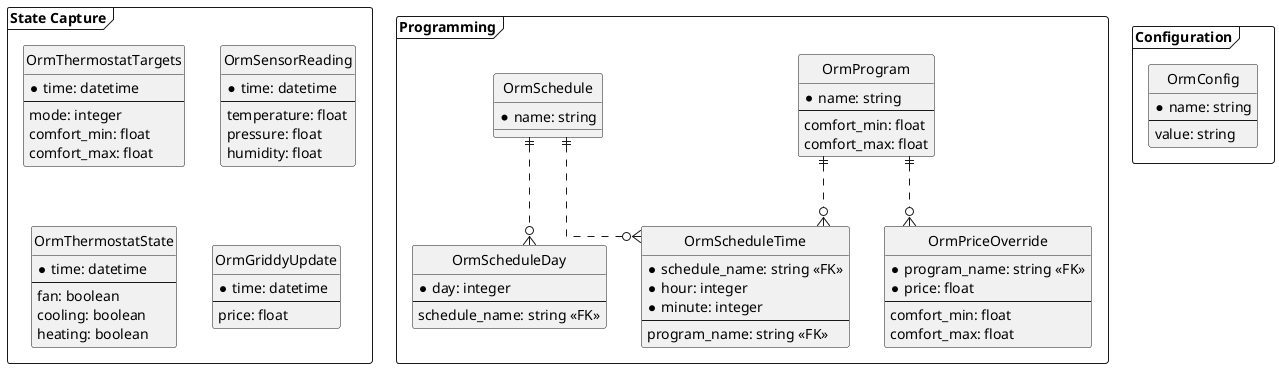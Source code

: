 @startuml ObjectRelationalModel

' hide the spot
hide circle

' avoid problems with angled crows feet
skinparam linetype ortho

frame "Programming" {
  entity "OrmProgram" as program {
    *name: string
    --
    comfort_min: float
    comfort_max: float
  }

  entity "OrmPriceOverride" as price_overrides {
    *program_name: string <<FK>>
    *price: float
    --
    comfort_min: float
    comfort_max: float
  }
  program ||..o{ price_overrides

  entity "OrmSchedule" as schedule {
    *name: string
  }

  entity "OrmScheduleDay" as schedule_day {
    *day: integer
    --
    schedule_name: string <<FK>>
  }
  schedule ||..o{ schedule_day

  entity "OrmScheduleTime" as schedule_time {
    *schedule_name: string <<FK>>
    *hour: integer
    *minute: integer
    --
    program_name: string <<FK>>
  }
  schedule ||..o{ schedule_time
  program ||..o{ schedule_time
}

frame "State Capture" {
  entity "OrmThermostatTargets" as thermostat_targets {
    *time: datetime
    --
    mode: integer
    comfort_min: float
    comfort_max: float
  }

  entity "OrmSensorReading" as sensor_reading {
    *time: datetime
    --
    temperature: float
    pressure: float
    humidity: float
  }

  entity "OrmThermostatState" as thermostat_state {
    *time: datetime
    --
    fan: boolean
    cooling: boolean
    heating: boolean
  }

  entity "OrmGriddyUpdate" as griddy_update {
    *time: datetime
    --
    price: float
  }
}

frame "Configuration" {
  entity "OrmConfig" as config {
    *name: string
    --
    value: string
  }
}

@enduml